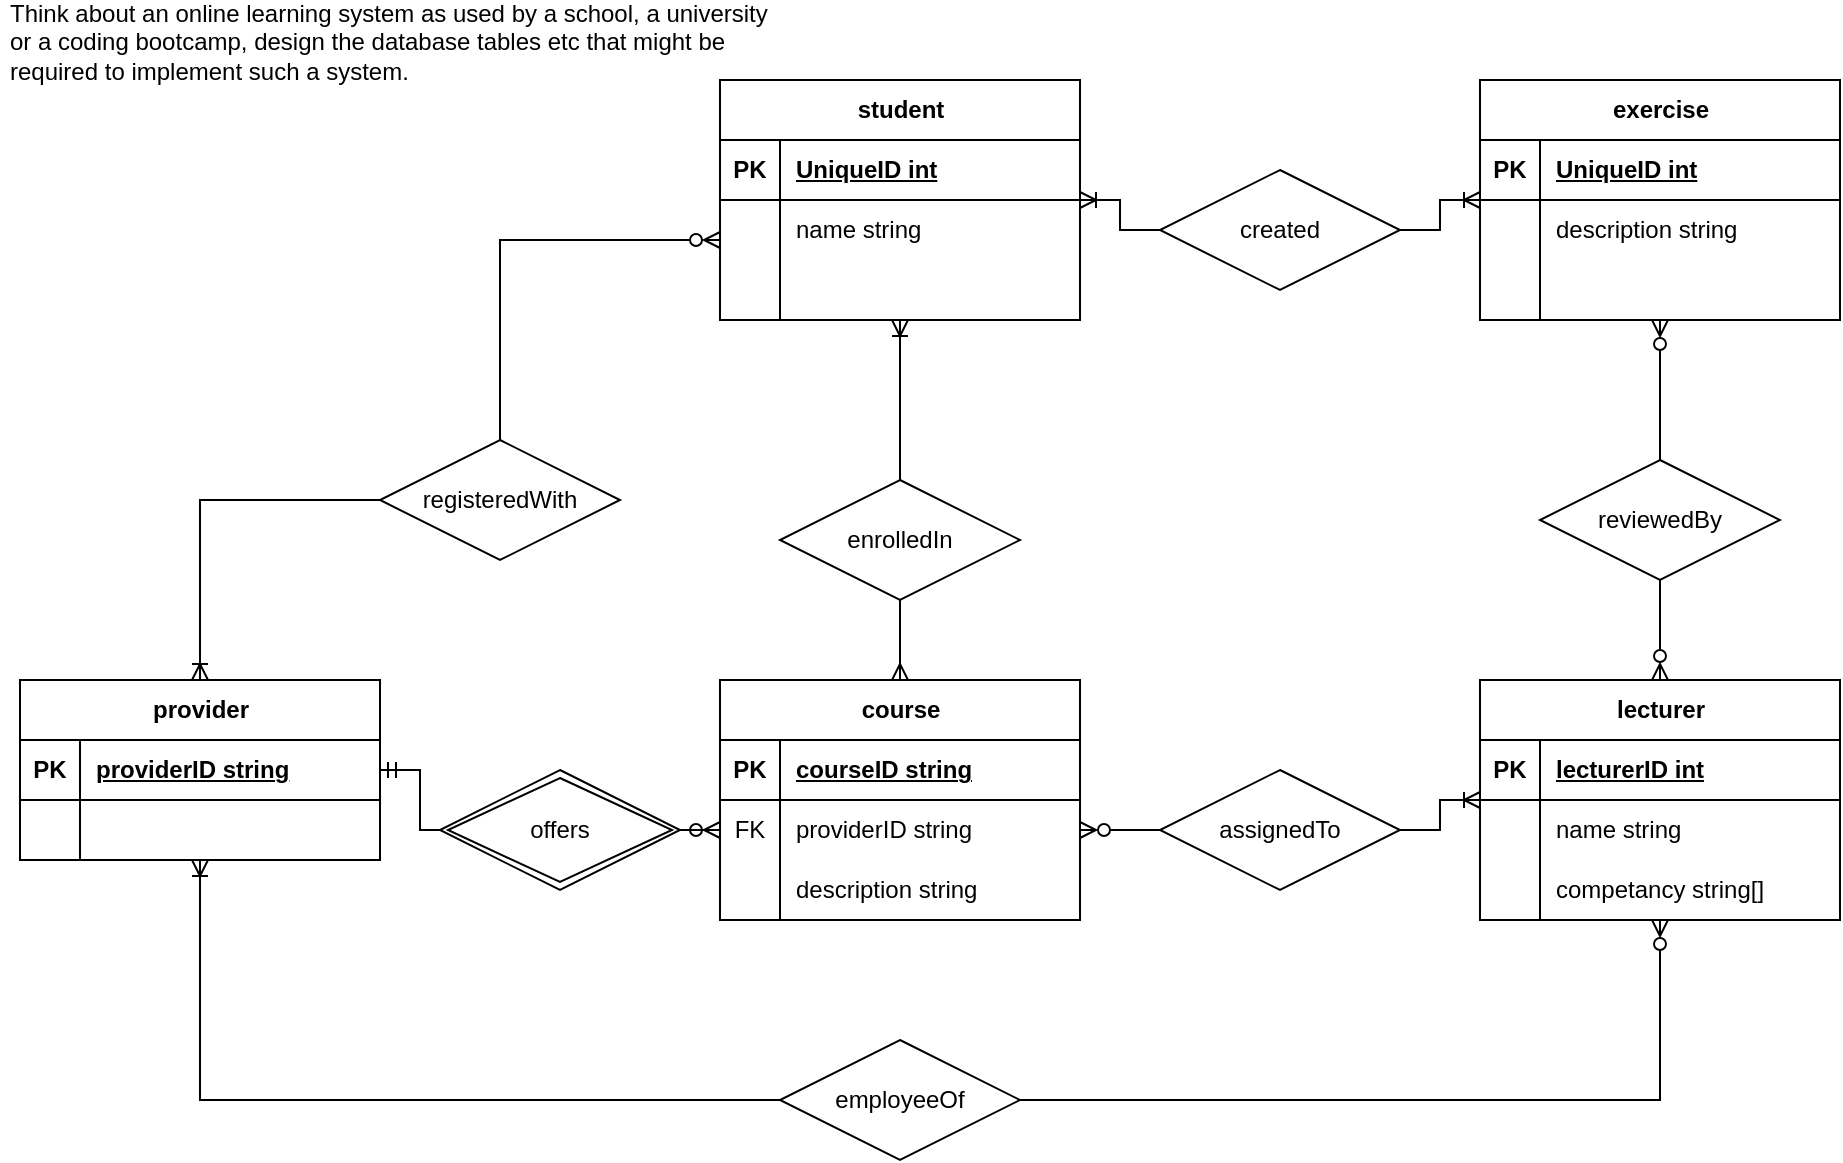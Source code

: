 <mxfile version="23.0.2" type="device">
  <diagram name="Page-1" id="zjb21D0c-ZccD5kkAq7J">
    <mxGraphModel dx="1434" dy="1943" grid="1" gridSize="10" guides="1" tooltips="1" connect="1" arrows="1" fold="1" page="1" pageScale="1" pageWidth="827" pageHeight="1169" math="0" shadow="0">
      <root>
        <mxCell id="0" />
        <mxCell id="1" parent="0" />
        <mxCell id="mq4w-tFpSgYVRbiaQT57-1" style="edgeStyle=orthogonalEdgeStyle;rounded=0;orthogonalLoop=1;jettySize=auto;html=1;entryX=0;entryY=0.5;entryDx=0;entryDy=0;endArrow=none;endFill=0;startArrow=ERmandOne;startFill=0;" edge="1" parent="1" source="mq4w-tFpSgYVRbiaQT57-3" target="mq4w-tFpSgYVRbiaQT57-45">
          <mxGeometry relative="1" as="geometry" />
        </mxCell>
        <mxCell id="mq4w-tFpSgYVRbiaQT57-2" style="edgeStyle=orthogonalEdgeStyle;rounded=0;orthogonalLoop=1;jettySize=auto;html=1;entryX=0;entryY=0.5;entryDx=0;entryDy=0;startArrow=ERoneToMany;startFill=0;endArrow=none;endFill=0;" edge="1" parent="1" source="mq4w-tFpSgYVRbiaQT57-3" target="mq4w-tFpSgYVRbiaQT57-86">
          <mxGeometry relative="1" as="geometry" />
        </mxCell>
        <mxCell id="mq4w-tFpSgYVRbiaQT57-3" value="provider" style="shape=table;startSize=30;container=1;collapsible=1;childLayout=tableLayout;fixedRows=1;rowLines=0;fontStyle=1;align=center;resizeLast=1;html=1;" vertex="1" parent="1">
          <mxGeometry x="50" y="120" width="180" height="90" as="geometry" />
        </mxCell>
        <mxCell id="mq4w-tFpSgYVRbiaQT57-4" value="" style="shape=tableRow;horizontal=0;startSize=0;swimlaneHead=0;swimlaneBody=0;fillColor=none;collapsible=0;dropTarget=0;points=[[0,0.5],[1,0.5]];portConstraint=eastwest;top=0;left=0;right=0;bottom=1;" vertex="1" parent="mq4w-tFpSgYVRbiaQT57-3">
          <mxGeometry y="30" width="180" height="30" as="geometry" />
        </mxCell>
        <mxCell id="mq4w-tFpSgYVRbiaQT57-5" value="PK" style="shape=partialRectangle;connectable=0;fillColor=none;top=0;left=0;bottom=0;right=0;fontStyle=1;overflow=hidden;whiteSpace=wrap;html=1;" vertex="1" parent="mq4w-tFpSgYVRbiaQT57-4">
          <mxGeometry width="30" height="30" as="geometry">
            <mxRectangle width="30" height="30" as="alternateBounds" />
          </mxGeometry>
        </mxCell>
        <mxCell id="mq4w-tFpSgYVRbiaQT57-6" value="providerID string" style="shape=partialRectangle;connectable=0;fillColor=none;top=0;left=0;bottom=0;right=0;align=left;spacingLeft=6;fontStyle=5;overflow=hidden;whiteSpace=wrap;html=1;" vertex="1" parent="mq4w-tFpSgYVRbiaQT57-4">
          <mxGeometry x="30" width="150" height="30" as="geometry">
            <mxRectangle width="150" height="30" as="alternateBounds" />
          </mxGeometry>
        </mxCell>
        <mxCell id="mq4w-tFpSgYVRbiaQT57-7" value="" style="shape=tableRow;horizontal=0;startSize=0;swimlaneHead=0;swimlaneBody=0;fillColor=none;collapsible=0;dropTarget=0;points=[[0,0.5],[1,0.5]];portConstraint=eastwest;top=0;left=0;right=0;bottom=0;" vertex="1" parent="mq4w-tFpSgYVRbiaQT57-3">
          <mxGeometry y="60" width="180" height="30" as="geometry" />
        </mxCell>
        <mxCell id="mq4w-tFpSgYVRbiaQT57-8" value="" style="shape=partialRectangle;connectable=0;fillColor=none;top=0;left=0;bottom=0;right=0;editable=1;overflow=hidden;whiteSpace=wrap;html=1;" vertex="1" parent="mq4w-tFpSgYVRbiaQT57-7">
          <mxGeometry width="30" height="30" as="geometry">
            <mxRectangle width="30" height="30" as="alternateBounds" />
          </mxGeometry>
        </mxCell>
        <mxCell id="mq4w-tFpSgYVRbiaQT57-9" value="" style="shape=partialRectangle;connectable=0;fillColor=none;top=0;left=0;bottom=0;right=0;align=left;spacingLeft=6;overflow=hidden;whiteSpace=wrap;html=1;" vertex="1" parent="mq4w-tFpSgYVRbiaQT57-7">
          <mxGeometry x="30" width="150" height="30" as="geometry">
            <mxRectangle width="150" height="30" as="alternateBounds" />
          </mxGeometry>
        </mxCell>
        <mxCell id="mq4w-tFpSgYVRbiaQT57-16" style="edgeStyle=orthogonalEdgeStyle;rounded=0;orthogonalLoop=1;jettySize=auto;html=1;entryX=0.5;entryY=1;entryDx=0;entryDy=0;endArrow=none;endFill=0;startArrow=ERmany;startFill=0;" edge="1" parent="1" source="mq4w-tFpSgYVRbiaQT57-17" target="mq4w-tFpSgYVRbiaQT57-47">
          <mxGeometry relative="1" as="geometry" />
        </mxCell>
        <mxCell id="mq4w-tFpSgYVRbiaQT57-17" value="course" style="shape=table;startSize=30;container=1;collapsible=1;childLayout=tableLayout;fixedRows=1;rowLines=0;fontStyle=1;align=center;resizeLast=1;html=1;" vertex="1" parent="1">
          <mxGeometry x="400" y="120" width="180" height="120" as="geometry" />
        </mxCell>
        <mxCell id="mq4w-tFpSgYVRbiaQT57-18" value="" style="shape=tableRow;horizontal=0;startSize=0;swimlaneHead=0;swimlaneBody=0;fillColor=none;collapsible=0;dropTarget=0;points=[[0,0.5],[1,0.5]];portConstraint=eastwest;top=0;left=0;right=0;bottom=1;" vertex="1" parent="mq4w-tFpSgYVRbiaQT57-17">
          <mxGeometry y="30" width="180" height="30" as="geometry" />
        </mxCell>
        <mxCell id="mq4w-tFpSgYVRbiaQT57-19" value="PK" style="shape=partialRectangle;connectable=0;fillColor=none;top=0;left=0;bottom=0;right=0;fontStyle=1;overflow=hidden;whiteSpace=wrap;html=1;" vertex="1" parent="mq4w-tFpSgYVRbiaQT57-18">
          <mxGeometry width="30" height="30" as="geometry">
            <mxRectangle width="30" height="30" as="alternateBounds" />
          </mxGeometry>
        </mxCell>
        <mxCell id="mq4w-tFpSgYVRbiaQT57-20" value="courseID string" style="shape=partialRectangle;connectable=0;fillColor=none;top=0;left=0;bottom=0;right=0;align=left;spacingLeft=6;fontStyle=5;overflow=hidden;whiteSpace=wrap;html=1;" vertex="1" parent="mq4w-tFpSgYVRbiaQT57-18">
          <mxGeometry x="30" width="150" height="30" as="geometry">
            <mxRectangle width="150" height="30" as="alternateBounds" />
          </mxGeometry>
        </mxCell>
        <mxCell id="mq4w-tFpSgYVRbiaQT57-21" value="" style="shape=tableRow;horizontal=0;startSize=0;swimlaneHead=0;swimlaneBody=0;fillColor=none;collapsible=0;dropTarget=0;points=[[0,0.5],[1,0.5]];portConstraint=eastwest;top=0;left=0;right=0;bottom=0;" vertex="1" parent="mq4w-tFpSgYVRbiaQT57-17">
          <mxGeometry y="60" width="180" height="30" as="geometry" />
        </mxCell>
        <mxCell id="mq4w-tFpSgYVRbiaQT57-22" value="FK" style="shape=partialRectangle;connectable=0;fillColor=none;top=0;left=0;bottom=0;right=0;editable=1;overflow=hidden;whiteSpace=wrap;html=1;" vertex="1" parent="mq4w-tFpSgYVRbiaQT57-21">
          <mxGeometry width="30" height="30" as="geometry">
            <mxRectangle width="30" height="30" as="alternateBounds" />
          </mxGeometry>
        </mxCell>
        <mxCell id="mq4w-tFpSgYVRbiaQT57-23" value="providerID string" style="shape=partialRectangle;connectable=0;fillColor=none;top=0;left=0;bottom=0;right=0;align=left;spacingLeft=6;overflow=hidden;whiteSpace=wrap;html=1;" vertex="1" parent="mq4w-tFpSgYVRbiaQT57-21">
          <mxGeometry x="30" width="150" height="30" as="geometry">
            <mxRectangle width="150" height="30" as="alternateBounds" />
          </mxGeometry>
        </mxCell>
        <mxCell id="mq4w-tFpSgYVRbiaQT57-24" value="" style="shape=tableRow;horizontal=0;startSize=0;swimlaneHead=0;swimlaneBody=0;fillColor=none;collapsible=0;dropTarget=0;points=[[0,0.5],[1,0.5]];portConstraint=eastwest;top=0;left=0;right=0;bottom=0;" vertex="1" parent="mq4w-tFpSgYVRbiaQT57-17">
          <mxGeometry y="90" width="180" height="30" as="geometry" />
        </mxCell>
        <mxCell id="mq4w-tFpSgYVRbiaQT57-25" value="" style="shape=partialRectangle;connectable=0;fillColor=none;top=0;left=0;bottom=0;right=0;editable=1;overflow=hidden;whiteSpace=wrap;html=1;" vertex="1" parent="mq4w-tFpSgYVRbiaQT57-24">
          <mxGeometry width="30" height="30" as="geometry">
            <mxRectangle width="30" height="30" as="alternateBounds" />
          </mxGeometry>
        </mxCell>
        <mxCell id="mq4w-tFpSgYVRbiaQT57-26" value="description string" style="shape=partialRectangle;connectable=0;fillColor=none;top=0;left=0;bottom=0;right=0;align=left;spacingLeft=6;overflow=hidden;whiteSpace=wrap;html=1;" vertex="1" parent="mq4w-tFpSgYVRbiaQT57-24">
          <mxGeometry x="30" width="150" height="30" as="geometry">
            <mxRectangle width="150" height="30" as="alternateBounds" />
          </mxGeometry>
        </mxCell>
        <mxCell id="mq4w-tFpSgYVRbiaQT57-30" style="edgeStyle=orthogonalEdgeStyle;rounded=0;orthogonalLoop=1;jettySize=auto;html=1;entryX=0;entryY=0.5;entryDx=0;entryDy=0;startArrow=ERoneToMany;startFill=0;endArrow=none;endFill=0;" edge="1" parent="1" source="mq4w-tFpSgYVRbiaQT57-31" target="mq4w-tFpSgYVRbiaQT57-80">
          <mxGeometry relative="1" as="geometry" />
        </mxCell>
        <mxCell id="mq4w-tFpSgYVRbiaQT57-31" value="student" style="shape=table;startSize=30;container=1;collapsible=1;childLayout=tableLayout;fixedRows=1;rowLines=0;fontStyle=1;align=center;resizeLast=1;html=1;" vertex="1" parent="1">
          <mxGeometry x="400" y="-180" width="180" height="120" as="geometry" />
        </mxCell>
        <mxCell id="mq4w-tFpSgYVRbiaQT57-32" value="" style="shape=tableRow;horizontal=0;startSize=0;swimlaneHead=0;swimlaneBody=0;fillColor=none;collapsible=0;dropTarget=0;points=[[0,0.5],[1,0.5]];portConstraint=eastwest;top=0;left=0;right=0;bottom=1;" vertex="1" parent="mq4w-tFpSgYVRbiaQT57-31">
          <mxGeometry y="30" width="180" height="30" as="geometry" />
        </mxCell>
        <mxCell id="mq4w-tFpSgYVRbiaQT57-33" value="PK" style="shape=partialRectangle;connectable=0;fillColor=none;top=0;left=0;bottom=0;right=0;fontStyle=1;overflow=hidden;whiteSpace=wrap;html=1;" vertex="1" parent="mq4w-tFpSgYVRbiaQT57-32">
          <mxGeometry width="30" height="30" as="geometry">
            <mxRectangle width="30" height="30" as="alternateBounds" />
          </mxGeometry>
        </mxCell>
        <mxCell id="mq4w-tFpSgYVRbiaQT57-34" value="UniqueID int" style="shape=partialRectangle;connectable=0;fillColor=none;top=0;left=0;bottom=0;right=0;align=left;spacingLeft=6;fontStyle=5;overflow=hidden;whiteSpace=wrap;html=1;" vertex="1" parent="mq4w-tFpSgYVRbiaQT57-32">
          <mxGeometry x="30" width="150" height="30" as="geometry">
            <mxRectangle width="150" height="30" as="alternateBounds" />
          </mxGeometry>
        </mxCell>
        <mxCell id="mq4w-tFpSgYVRbiaQT57-35" value="" style="shape=tableRow;horizontal=0;startSize=0;swimlaneHead=0;swimlaneBody=0;fillColor=none;collapsible=0;dropTarget=0;points=[[0,0.5],[1,0.5]];portConstraint=eastwest;top=0;left=0;right=0;bottom=0;" vertex="1" parent="mq4w-tFpSgYVRbiaQT57-31">
          <mxGeometry y="60" width="180" height="30" as="geometry" />
        </mxCell>
        <mxCell id="mq4w-tFpSgYVRbiaQT57-36" value="" style="shape=partialRectangle;connectable=0;fillColor=none;top=0;left=0;bottom=0;right=0;editable=1;overflow=hidden;whiteSpace=wrap;html=1;" vertex="1" parent="mq4w-tFpSgYVRbiaQT57-35">
          <mxGeometry width="30" height="30" as="geometry">
            <mxRectangle width="30" height="30" as="alternateBounds" />
          </mxGeometry>
        </mxCell>
        <mxCell id="mq4w-tFpSgYVRbiaQT57-37" value="name string" style="shape=partialRectangle;connectable=0;fillColor=none;top=0;left=0;bottom=0;right=0;align=left;spacingLeft=6;overflow=hidden;whiteSpace=wrap;html=1;" vertex="1" parent="mq4w-tFpSgYVRbiaQT57-35">
          <mxGeometry x="30" width="150" height="30" as="geometry">
            <mxRectangle width="150" height="30" as="alternateBounds" />
          </mxGeometry>
        </mxCell>
        <mxCell id="mq4w-tFpSgYVRbiaQT57-41" value="" style="shape=tableRow;horizontal=0;startSize=0;swimlaneHead=0;swimlaneBody=0;fillColor=none;collapsible=0;dropTarget=0;points=[[0,0.5],[1,0.5]];portConstraint=eastwest;top=0;left=0;right=0;bottom=0;" vertex="1" parent="mq4w-tFpSgYVRbiaQT57-31">
          <mxGeometry y="90" width="180" height="30" as="geometry" />
        </mxCell>
        <mxCell id="mq4w-tFpSgYVRbiaQT57-42" value="" style="shape=partialRectangle;connectable=0;fillColor=none;top=0;left=0;bottom=0;right=0;editable=1;overflow=hidden;whiteSpace=wrap;html=1;" vertex="1" parent="mq4w-tFpSgYVRbiaQT57-41">
          <mxGeometry width="30" height="30" as="geometry">
            <mxRectangle width="30" height="30" as="alternateBounds" />
          </mxGeometry>
        </mxCell>
        <mxCell id="mq4w-tFpSgYVRbiaQT57-43" value="" style="shape=partialRectangle;connectable=0;fillColor=none;top=0;left=0;bottom=0;right=0;align=left;spacingLeft=6;overflow=hidden;whiteSpace=wrap;html=1;" vertex="1" parent="mq4w-tFpSgYVRbiaQT57-41">
          <mxGeometry x="30" width="150" height="30" as="geometry">
            <mxRectangle width="150" height="30" as="alternateBounds" />
          </mxGeometry>
        </mxCell>
        <mxCell id="mq4w-tFpSgYVRbiaQT57-44" style="edgeStyle=orthogonalEdgeStyle;rounded=0;orthogonalLoop=1;jettySize=auto;html=1;endArrow=ERzeroToMany;endFill=0;" edge="1" parent="1" source="mq4w-tFpSgYVRbiaQT57-45" target="mq4w-tFpSgYVRbiaQT57-21">
          <mxGeometry relative="1" as="geometry" />
        </mxCell>
        <mxCell id="mq4w-tFpSgYVRbiaQT57-45" value="offers" style="shape=rhombus;double=1;perimeter=rhombusPerimeter;whiteSpace=wrap;html=1;align=center;" vertex="1" parent="1">
          <mxGeometry x="260" y="165" width="120" height="60" as="geometry" />
        </mxCell>
        <mxCell id="mq4w-tFpSgYVRbiaQT57-46" style="edgeStyle=orthogonalEdgeStyle;rounded=0;orthogonalLoop=1;jettySize=auto;html=1;startArrow=none;startFill=0;endArrow=ERoneToMany;endFill=0;" edge="1" parent="1" source="mq4w-tFpSgYVRbiaQT57-47" target="mq4w-tFpSgYVRbiaQT57-31">
          <mxGeometry relative="1" as="geometry" />
        </mxCell>
        <mxCell id="mq4w-tFpSgYVRbiaQT57-47" value="enrolledIn" style="shape=rhombus;perimeter=rhombusPerimeter;whiteSpace=wrap;html=1;align=center;" vertex="1" parent="1">
          <mxGeometry x="430" y="20" width="120" height="60" as="geometry" />
        </mxCell>
        <mxCell id="mq4w-tFpSgYVRbiaQT57-48" style="edgeStyle=orthogonalEdgeStyle;rounded=0;orthogonalLoop=1;jettySize=auto;html=1;entryX=1;entryY=0.5;entryDx=0;entryDy=0;endArrow=none;endFill=0;startArrow=ERoneToMany;startFill=0;" edge="1" parent="1" source="mq4w-tFpSgYVRbiaQT57-51" target="mq4w-tFpSgYVRbiaQT57-65">
          <mxGeometry relative="1" as="geometry" />
        </mxCell>
        <mxCell id="mq4w-tFpSgYVRbiaQT57-49" style="edgeStyle=orthogonalEdgeStyle;rounded=0;orthogonalLoop=1;jettySize=auto;html=1;entryX=0.5;entryY=1;entryDx=0;entryDy=0;startArrow=ERzeroToMany;startFill=0;endArrow=none;endFill=0;" edge="1" parent="1" source="mq4w-tFpSgYVRbiaQT57-51" target="mq4w-tFpSgYVRbiaQT57-82">
          <mxGeometry relative="1" as="geometry" />
        </mxCell>
        <mxCell id="mq4w-tFpSgYVRbiaQT57-50" style="edgeStyle=orthogonalEdgeStyle;rounded=0;orthogonalLoop=1;jettySize=auto;html=1;entryX=1;entryY=0.5;entryDx=0;entryDy=0;endArrow=none;endFill=0;startArrow=ERzeroToMany;startFill=0;" edge="1" parent="1" source="mq4w-tFpSgYVRbiaQT57-51" target="mq4w-tFpSgYVRbiaQT57-84">
          <mxGeometry relative="1" as="geometry">
            <Array as="points">
              <mxPoint x="870" y="330" />
            </Array>
          </mxGeometry>
        </mxCell>
        <mxCell id="mq4w-tFpSgYVRbiaQT57-51" value="lecturer" style="shape=table;startSize=30;container=1;collapsible=1;childLayout=tableLayout;fixedRows=1;rowLines=0;fontStyle=1;align=center;resizeLast=1;html=1;" vertex="1" parent="1">
          <mxGeometry x="780" y="120" width="180" height="120" as="geometry" />
        </mxCell>
        <mxCell id="mq4w-tFpSgYVRbiaQT57-52" value="" style="shape=tableRow;horizontal=0;startSize=0;swimlaneHead=0;swimlaneBody=0;fillColor=none;collapsible=0;dropTarget=0;points=[[0,0.5],[1,0.5]];portConstraint=eastwest;top=0;left=0;right=0;bottom=1;" vertex="1" parent="mq4w-tFpSgYVRbiaQT57-51">
          <mxGeometry y="30" width="180" height="30" as="geometry" />
        </mxCell>
        <mxCell id="mq4w-tFpSgYVRbiaQT57-53" value="PK" style="shape=partialRectangle;connectable=0;fillColor=none;top=0;left=0;bottom=0;right=0;fontStyle=1;overflow=hidden;whiteSpace=wrap;html=1;" vertex="1" parent="mq4w-tFpSgYVRbiaQT57-52">
          <mxGeometry width="30" height="30" as="geometry">
            <mxRectangle width="30" height="30" as="alternateBounds" />
          </mxGeometry>
        </mxCell>
        <mxCell id="mq4w-tFpSgYVRbiaQT57-54" value="lecturerID int" style="shape=partialRectangle;connectable=0;fillColor=none;top=0;left=0;bottom=0;right=0;align=left;spacingLeft=6;fontStyle=5;overflow=hidden;whiteSpace=wrap;html=1;" vertex="1" parent="mq4w-tFpSgYVRbiaQT57-52">
          <mxGeometry x="30" width="150" height="30" as="geometry">
            <mxRectangle width="150" height="30" as="alternateBounds" />
          </mxGeometry>
        </mxCell>
        <mxCell id="mq4w-tFpSgYVRbiaQT57-55" value="" style="shape=tableRow;horizontal=0;startSize=0;swimlaneHead=0;swimlaneBody=0;fillColor=none;collapsible=0;dropTarget=0;points=[[0,0.5],[1,0.5]];portConstraint=eastwest;top=0;left=0;right=0;bottom=0;" vertex="1" parent="mq4w-tFpSgYVRbiaQT57-51">
          <mxGeometry y="60" width="180" height="30" as="geometry" />
        </mxCell>
        <mxCell id="mq4w-tFpSgYVRbiaQT57-56" value="" style="shape=partialRectangle;connectable=0;fillColor=none;top=0;left=0;bottom=0;right=0;editable=1;overflow=hidden;whiteSpace=wrap;html=1;" vertex="1" parent="mq4w-tFpSgYVRbiaQT57-55">
          <mxGeometry width="30" height="30" as="geometry">
            <mxRectangle width="30" height="30" as="alternateBounds" />
          </mxGeometry>
        </mxCell>
        <mxCell id="mq4w-tFpSgYVRbiaQT57-57" value="name string" style="shape=partialRectangle;connectable=0;fillColor=none;top=0;left=0;bottom=0;right=0;align=left;spacingLeft=6;overflow=hidden;whiteSpace=wrap;html=1;" vertex="1" parent="mq4w-tFpSgYVRbiaQT57-55">
          <mxGeometry x="30" width="150" height="30" as="geometry">
            <mxRectangle width="150" height="30" as="alternateBounds" />
          </mxGeometry>
        </mxCell>
        <mxCell id="mq4w-tFpSgYVRbiaQT57-61" value="" style="shape=tableRow;horizontal=0;startSize=0;swimlaneHead=0;swimlaneBody=0;fillColor=none;collapsible=0;dropTarget=0;points=[[0,0.5],[1,0.5]];portConstraint=eastwest;top=0;left=0;right=0;bottom=0;" vertex="1" parent="mq4w-tFpSgYVRbiaQT57-51">
          <mxGeometry y="90" width="180" height="30" as="geometry" />
        </mxCell>
        <mxCell id="mq4w-tFpSgYVRbiaQT57-62" value="" style="shape=partialRectangle;connectable=0;fillColor=none;top=0;left=0;bottom=0;right=0;editable=1;overflow=hidden;whiteSpace=wrap;html=1;" vertex="1" parent="mq4w-tFpSgYVRbiaQT57-61">
          <mxGeometry width="30" height="30" as="geometry">
            <mxRectangle width="30" height="30" as="alternateBounds" />
          </mxGeometry>
        </mxCell>
        <mxCell id="mq4w-tFpSgYVRbiaQT57-63" value="competancy string[]" style="shape=partialRectangle;connectable=0;fillColor=none;top=0;left=0;bottom=0;right=0;align=left;spacingLeft=6;overflow=hidden;whiteSpace=wrap;html=1;" vertex="1" parent="mq4w-tFpSgYVRbiaQT57-61">
          <mxGeometry x="30" width="150" height="30" as="geometry">
            <mxRectangle width="150" height="30" as="alternateBounds" />
          </mxGeometry>
        </mxCell>
        <mxCell id="mq4w-tFpSgYVRbiaQT57-64" style="edgeStyle=orthogonalEdgeStyle;rounded=0;orthogonalLoop=1;jettySize=auto;html=1;entryX=1;entryY=0.5;entryDx=0;entryDy=0;endArrow=ERzeroToMany;endFill=0;" edge="1" parent="1" source="mq4w-tFpSgYVRbiaQT57-65" target="mq4w-tFpSgYVRbiaQT57-21">
          <mxGeometry relative="1" as="geometry" />
        </mxCell>
        <mxCell id="mq4w-tFpSgYVRbiaQT57-65" value="assignedTo" style="shape=rhombus;perimeter=rhombusPerimeter;whiteSpace=wrap;html=1;align=center;" vertex="1" parent="1">
          <mxGeometry x="620" y="165" width="120" height="60" as="geometry" />
        </mxCell>
        <mxCell id="mq4w-tFpSgYVRbiaQT57-66" value="exercise" style="shape=table;startSize=30;container=1;collapsible=1;childLayout=tableLayout;fixedRows=1;rowLines=0;fontStyle=1;align=center;resizeLast=1;html=1;" vertex="1" parent="1">
          <mxGeometry x="780" y="-180" width="180" height="120" as="geometry" />
        </mxCell>
        <mxCell id="mq4w-tFpSgYVRbiaQT57-67" value="" style="shape=tableRow;horizontal=0;startSize=0;swimlaneHead=0;swimlaneBody=0;fillColor=none;collapsible=0;dropTarget=0;points=[[0,0.5],[1,0.5]];portConstraint=eastwest;top=0;left=0;right=0;bottom=1;" vertex="1" parent="mq4w-tFpSgYVRbiaQT57-66">
          <mxGeometry y="30" width="180" height="30" as="geometry" />
        </mxCell>
        <mxCell id="mq4w-tFpSgYVRbiaQT57-68" value="PK" style="shape=partialRectangle;connectable=0;fillColor=none;top=0;left=0;bottom=0;right=0;fontStyle=1;overflow=hidden;whiteSpace=wrap;html=1;" vertex="1" parent="mq4w-tFpSgYVRbiaQT57-67">
          <mxGeometry width="30" height="30" as="geometry">
            <mxRectangle width="30" height="30" as="alternateBounds" />
          </mxGeometry>
        </mxCell>
        <mxCell id="mq4w-tFpSgYVRbiaQT57-69" value="UniqueID int" style="shape=partialRectangle;connectable=0;fillColor=none;top=0;left=0;bottom=0;right=0;align=left;spacingLeft=6;fontStyle=5;overflow=hidden;whiteSpace=wrap;html=1;" vertex="1" parent="mq4w-tFpSgYVRbiaQT57-67">
          <mxGeometry x="30" width="150" height="30" as="geometry">
            <mxRectangle width="150" height="30" as="alternateBounds" />
          </mxGeometry>
        </mxCell>
        <mxCell id="mq4w-tFpSgYVRbiaQT57-70" value="" style="shape=tableRow;horizontal=0;startSize=0;swimlaneHead=0;swimlaneBody=0;fillColor=none;collapsible=0;dropTarget=0;points=[[0,0.5],[1,0.5]];portConstraint=eastwest;top=0;left=0;right=0;bottom=0;" vertex="1" parent="mq4w-tFpSgYVRbiaQT57-66">
          <mxGeometry y="60" width="180" height="30" as="geometry" />
        </mxCell>
        <mxCell id="mq4w-tFpSgYVRbiaQT57-71" value="" style="shape=partialRectangle;connectable=0;fillColor=none;top=0;left=0;bottom=0;right=0;editable=1;overflow=hidden;whiteSpace=wrap;html=1;" vertex="1" parent="mq4w-tFpSgYVRbiaQT57-70">
          <mxGeometry width="30" height="30" as="geometry">
            <mxRectangle width="30" height="30" as="alternateBounds" />
          </mxGeometry>
        </mxCell>
        <mxCell id="mq4w-tFpSgYVRbiaQT57-72" value="description string" style="shape=partialRectangle;connectable=0;fillColor=none;top=0;left=0;bottom=0;right=0;align=left;spacingLeft=6;overflow=hidden;whiteSpace=wrap;html=1;" vertex="1" parent="mq4w-tFpSgYVRbiaQT57-70">
          <mxGeometry x="30" width="150" height="30" as="geometry">
            <mxRectangle width="150" height="30" as="alternateBounds" />
          </mxGeometry>
        </mxCell>
        <mxCell id="mq4w-tFpSgYVRbiaQT57-73" value="" style="shape=tableRow;horizontal=0;startSize=0;swimlaneHead=0;swimlaneBody=0;fillColor=none;collapsible=0;dropTarget=0;points=[[0,0.5],[1,0.5]];portConstraint=eastwest;top=0;left=0;right=0;bottom=0;" vertex="1" parent="mq4w-tFpSgYVRbiaQT57-66">
          <mxGeometry y="90" width="180" height="30" as="geometry" />
        </mxCell>
        <mxCell id="mq4w-tFpSgYVRbiaQT57-74" value="" style="shape=partialRectangle;connectable=0;fillColor=none;top=0;left=0;bottom=0;right=0;editable=1;overflow=hidden;whiteSpace=wrap;html=1;" vertex="1" parent="mq4w-tFpSgYVRbiaQT57-73">
          <mxGeometry width="30" height="30" as="geometry">
            <mxRectangle width="30" height="30" as="alternateBounds" />
          </mxGeometry>
        </mxCell>
        <mxCell id="mq4w-tFpSgYVRbiaQT57-75" value="" style="shape=partialRectangle;connectable=0;fillColor=none;top=0;left=0;bottom=0;right=0;align=left;spacingLeft=6;overflow=hidden;whiteSpace=wrap;html=1;" vertex="1" parent="mq4w-tFpSgYVRbiaQT57-73">
          <mxGeometry x="30" width="150" height="30" as="geometry">
            <mxRectangle width="150" height="30" as="alternateBounds" />
          </mxGeometry>
        </mxCell>
        <mxCell id="mq4w-tFpSgYVRbiaQT57-79" style="edgeStyle=orthogonalEdgeStyle;rounded=0;orthogonalLoop=1;jettySize=auto;html=1;endArrow=ERoneToMany;endFill=0;" edge="1" parent="1" source="mq4w-tFpSgYVRbiaQT57-80" target="mq4w-tFpSgYVRbiaQT57-66">
          <mxGeometry relative="1" as="geometry" />
        </mxCell>
        <mxCell id="mq4w-tFpSgYVRbiaQT57-80" value="created" style="shape=rhombus;perimeter=rhombusPerimeter;whiteSpace=wrap;html=1;align=center;" vertex="1" parent="1">
          <mxGeometry x="620" y="-135" width="120" height="60" as="geometry" />
        </mxCell>
        <mxCell id="mq4w-tFpSgYVRbiaQT57-81" style="edgeStyle=orthogonalEdgeStyle;rounded=0;orthogonalLoop=1;jettySize=auto;html=1;endArrow=ERzeroToMany;endFill=0;" edge="1" parent="1" source="mq4w-tFpSgYVRbiaQT57-82" target="mq4w-tFpSgYVRbiaQT57-66">
          <mxGeometry relative="1" as="geometry" />
        </mxCell>
        <mxCell id="mq4w-tFpSgYVRbiaQT57-82" value="reviewedBy" style="shape=rhombus;perimeter=rhombusPerimeter;whiteSpace=wrap;html=1;align=center;" vertex="1" parent="1">
          <mxGeometry x="810" y="10" width="120" height="60" as="geometry" />
        </mxCell>
        <mxCell id="mq4w-tFpSgYVRbiaQT57-83" style="edgeStyle=orthogonalEdgeStyle;rounded=0;orthogonalLoop=1;jettySize=auto;html=1;endArrow=ERoneToMany;endFill=0;" edge="1" parent="1" source="mq4w-tFpSgYVRbiaQT57-84" target="mq4w-tFpSgYVRbiaQT57-3">
          <mxGeometry relative="1" as="geometry" />
        </mxCell>
        <mxCell id="mq4w-tFpSgYVRbiaQT57-84" value="employeeOf" style="shape=rhombus;perimeter=rhombusPerimeter;whiteSpace=wrap;html=1;align=center;" vertex="1" parent="1">
          <mxGeometry x="430" y="300" width="120" height="60" as="geometry" />
        </mxCell>
        <mxCell id="mq4w-tFpSgYVRbiaQT57-85" style="edgeStyle=orthogonalEdgeStyle;rounded=0;orthogonalLoop=1;jettySize=auto;html=1;endArrow=ERzeroToMany;endFill=0;" edge="1" parent="1" source="mq4w-tFpSgYVRbiaQT57-86" target="mq4w-tFpSgYVRbiaQT57-31">
          <mxGeometry relative="1" as="geometry">
            <Array as="points">
              <mxPoint x="290" y="-100" />
            </Array>
          </mxGeometry>
        </mxCell>
        <mxCell id="mq4w-tFpSgYVRbiaQT57-86" value="registeredWith" style="shape=rhombus;perimeter=rhombusPerimeter;whiteSpace=wrap;html=1;align=center;" vertex="1" parent="1">
          <mxGeometry x="230" width="120" height="60" as="geometry" />
        </mxCell>
        <mxCell id="mq4w-tFpSgYVRbiaQT57-87" value="Think about an online learning system as used by a school, a university &lt;br/&gt;or a coding bootcamp, design the database tables etc that might be &lt;br/&gt;required to implement such a system." style="text;html=1;strokeColor=none;fillColor=none;spacing=5;spacingTop=-20;whiteSpace=wrap;overflow=hidden;rounded=0;" vertex="1" parent="1">
          <mxGeometry x="40" y="-210" width="450" height="120" as="geometry" />
        </mxCell>
      </root>
    </mxGraphModel>
  </diagram>
</mxfile>
